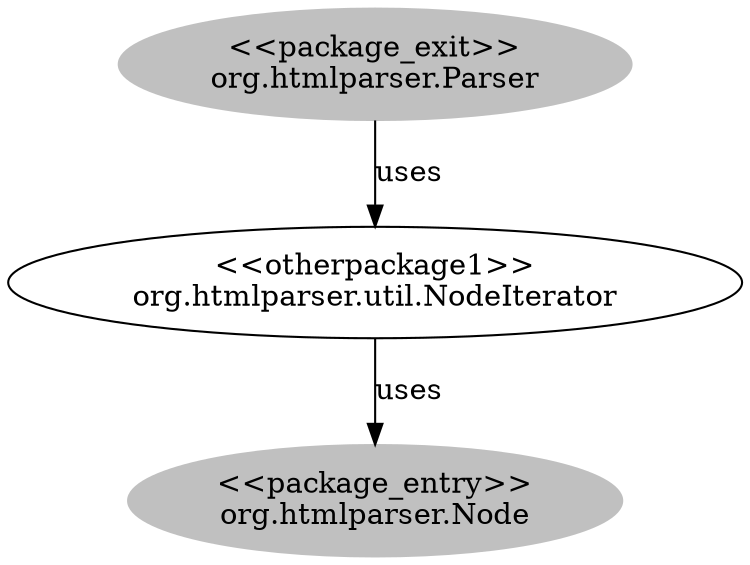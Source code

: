 digraph cd {
	org_htmlparser_Parser [label="<<package_exit>>
org.htmlparser.Parser",style=filled,color="grey"];
	org_htmlparser_Node [label="<<package_entry>>
org.htmlparser.Node",style=filled,color="grey"];
	org_htmlparser_util_NodeIterator [label="<<otherpackage1>>
org.htmlparser.util.NodeIterator"];
	org_htmlparser_Parser -> org_htmlparser_util_NodeIterator [label=uses];
	org_htmlparser_util_NodeIterator -> org_htmlparser_Node [label=uses];
}

